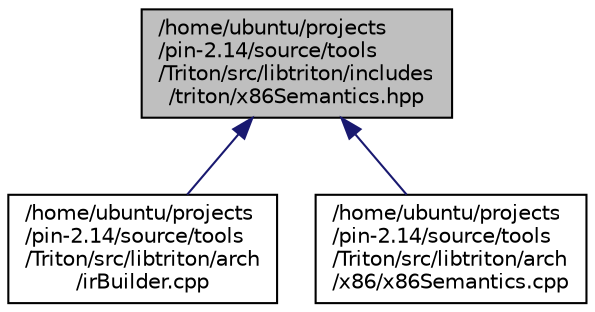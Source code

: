 digraph "/home/ubuntu/projects/pin-2.14/source/tools/Triton/src/libtriton/includes/triton/x86Semantics.hpp"
{
  edge [fontname="Helvetica",fontsize="10",labelfontname="Helvetica",labelfontsize="10"];
  node [fontname="Helvetica",fontsize="10",shape=record];
  Node0 [label="/home/ubuntu/projects\l/pin-2.14/source/tools\l/Triton/src/libtriton/includes\l/triton/x86Semantics.hpp",height=0.2,width=0.4,color="black", fillcolor="grey75", style="filled", fontcolor="black"];
  Node0 -> Node1 [dir="back",color="midnightblue",fontsize="10",style="solid",fontname="Helvetica"];
  Node1 [label="/home/ubuntu/projects\l/pin-2.14/source/tools\l/Triton/src/libtriton/arch\l/irBuilder.cpp",height=0.2,width=0.4,color="black", fillcolor="white", style="filled",URL="$irBuilder_8cpp.html"];
  Node0 -> Node2 [dir="back",color="midnightblue",fontsize="10",style="solid",fontname="Helvetica"];
  Node2 [label="/home/ubuntu/projects\l/pin-2.14/source/tools\l/Triton/src/libtriton/arch\l/x86/x86Semantics.cpp",height=0.2,width=0.4,color="black", fillcolor="white", style="filled",URL="$x86Semantics_8cpp.html"];
}
